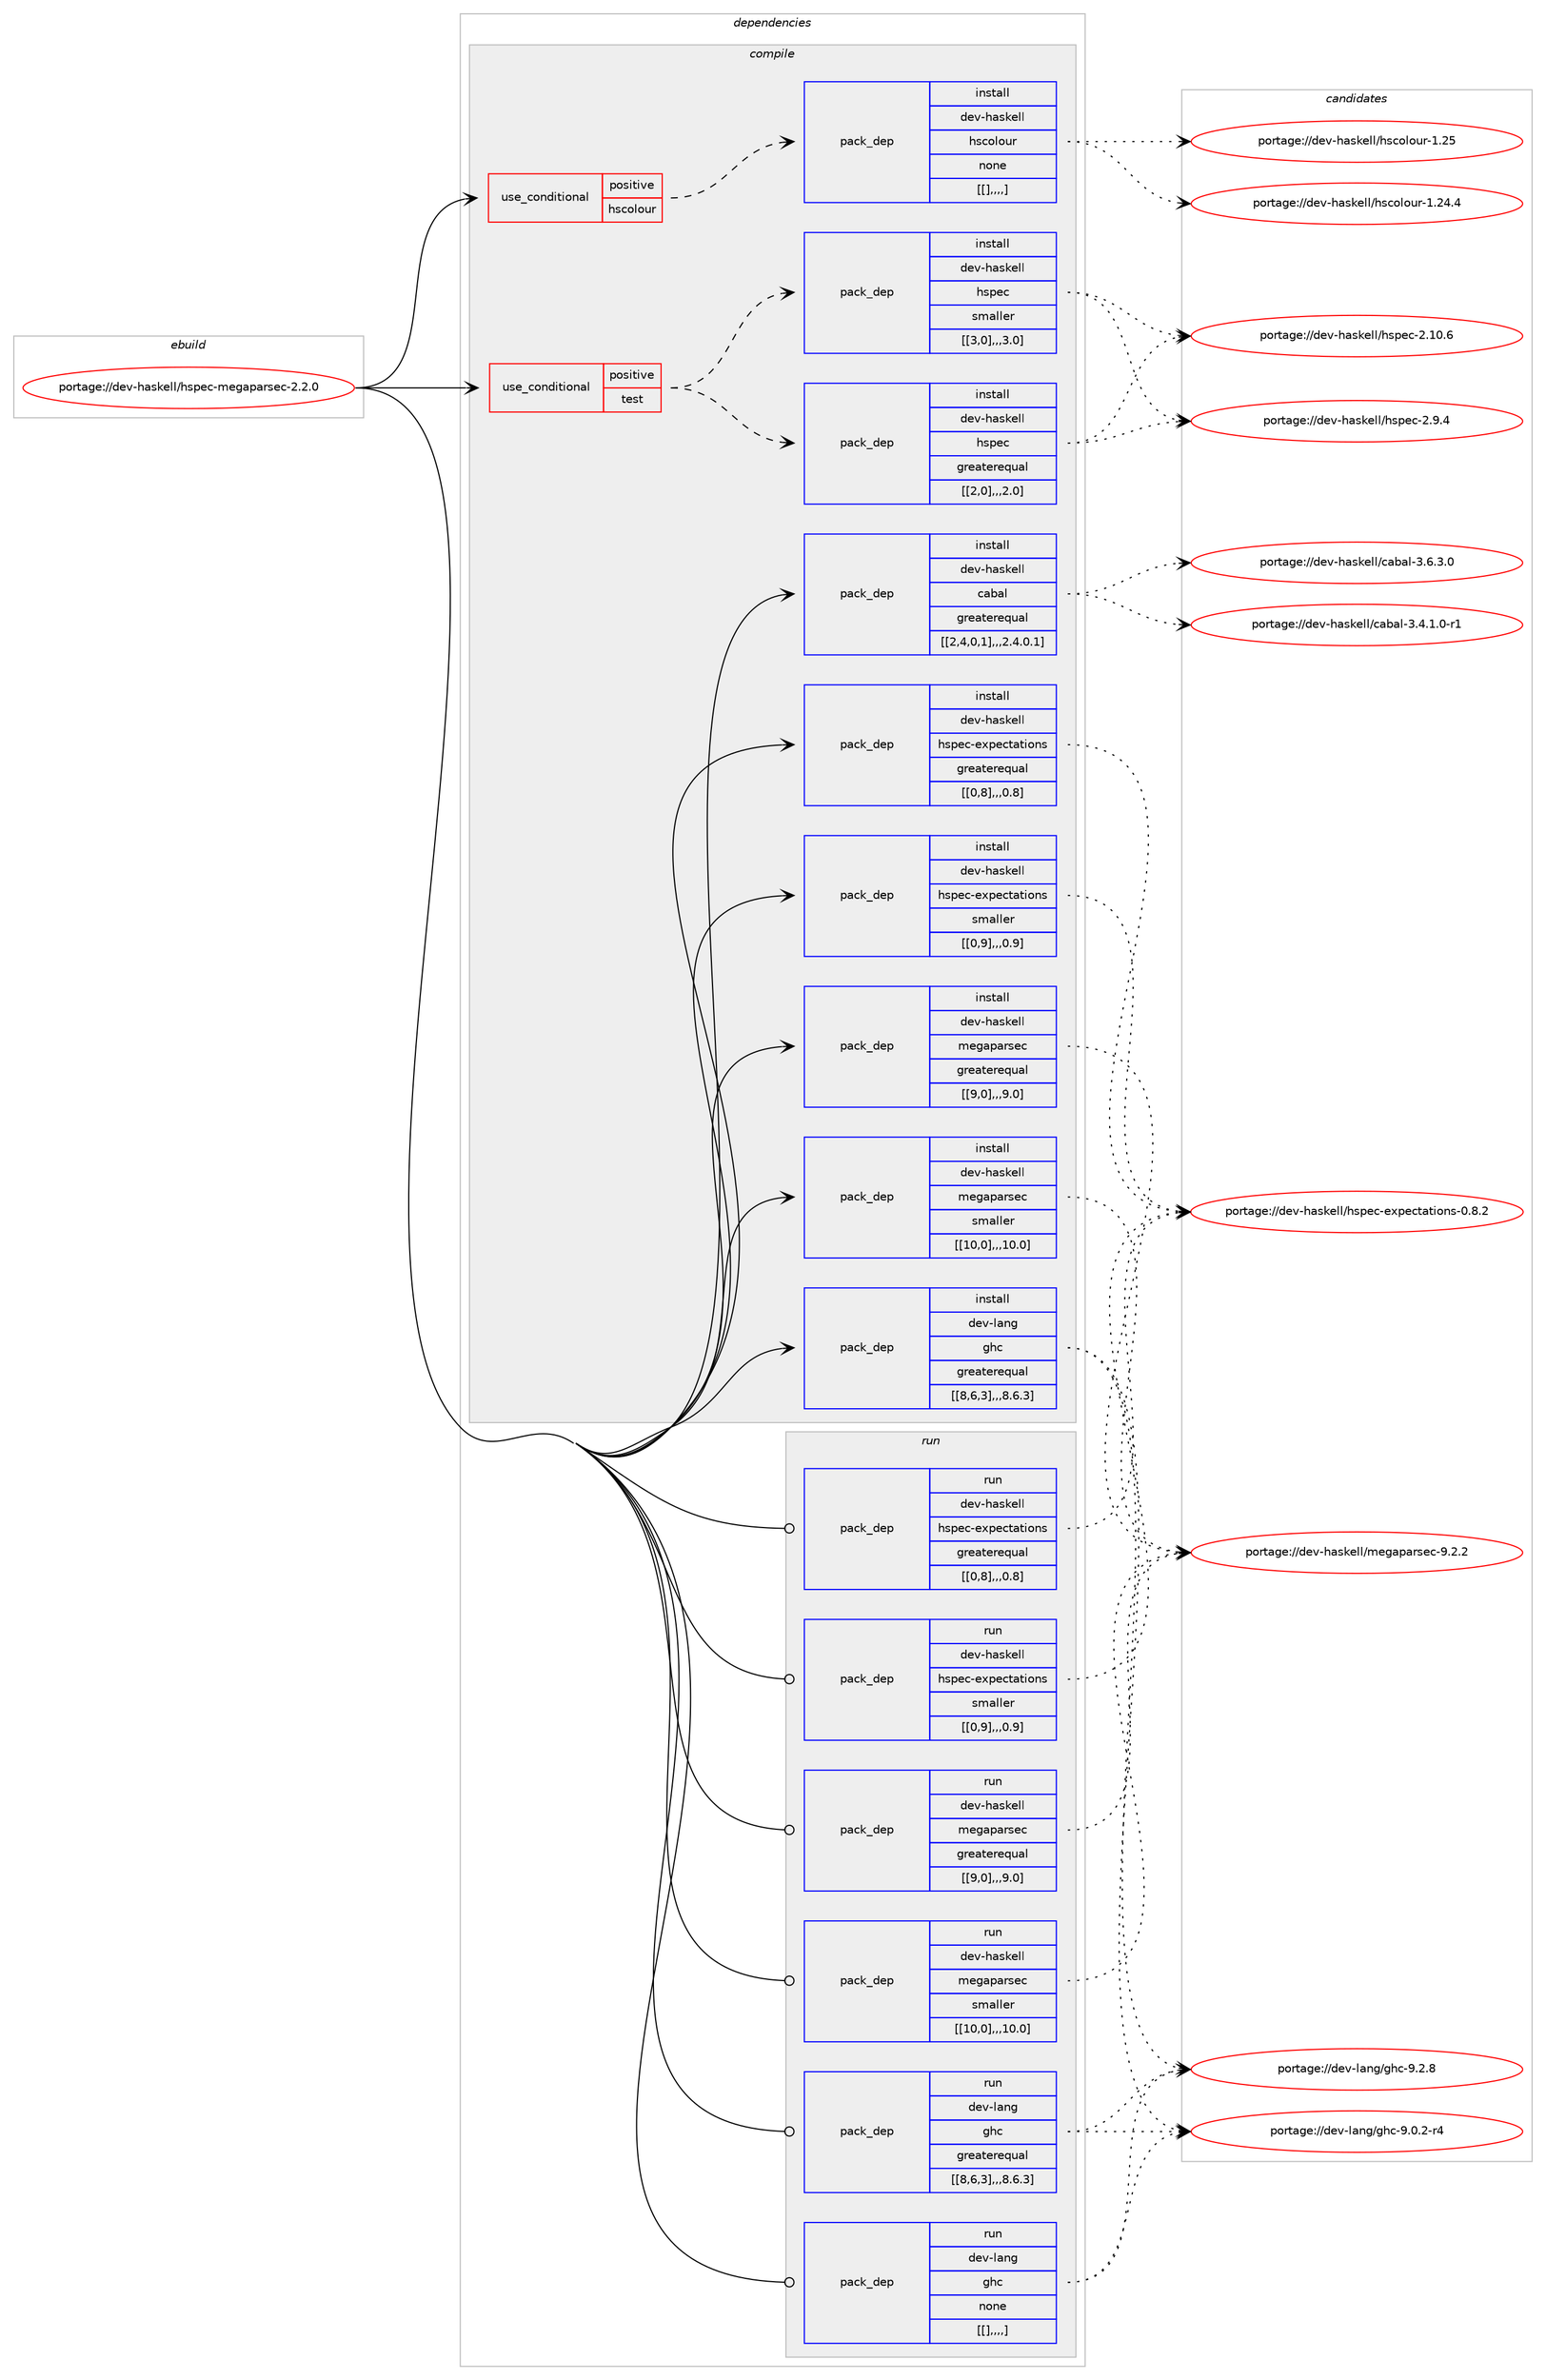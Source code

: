 digraph prolog {

# *************
# Graph options
# *************

newrank=true;
concentrate=true;
compound=true;
graph [rankdir=LR,fontname=Helvetica,fontsize=10,ranksep=1.5];#, ranksep=2.5, nodesep=0.2];
edge  [arrowhead=vee];
node  [fontname=Helvetica,fontsize=10];

# **********
# The ebuild
# **********

subgraph cluster_leftcol {
color=gray;
label=<<i>ebuild</i>>;
id [label="portage://dev-haskell/hspec-megaparsec-2.2.0", color=red, width=4, href="../dev-haskell/hspec-megaparsec-2.2.0.svg"];
}

# ****************
# The dependencies
# ****************

subgraph cluster_midcol {
color=gray;
label=<<i>dependencies</i>>;
subgraph cluster_compile {
fillcolor="#eeeeee";
style=filled;
label=<<i>compile</i>>;
subgraph cond20958 {
dependency82770 [label=<<TABLE BORDER="0" CELLBORDER="1" CELLSPACING="0" CELLPADDING="4"><TR><TD ROWSPAN="3" CELLPADDING="10">use_conditional</TD></TR><TR><TD>positive</TD></TR><TR><TD>hscolour</TD></TR></TABLE>>, shape=none, color=red];
subgraph pack60820 {
dependency82771 [label=<<TABLE BORDER="0" CELLBORDER="1" CELLSPACING="0" CELLPADDING="4" WIDTH="220"><TR><TD ROWSPAN="6" CELLPADDING="30">pack_dep</TD></TR><TR><TD WIDTH="110">install</TD></TR><TR><TD>dev-haskell</TD></TR><TR><TD>hscolour</TD></TR><TR><TD>none</TD></TR><TR><TD>[[],,,,]</TD></TR></TABLE>>, shape=none, color=blue];
}
dependency82770:e -> dependency82771:w [weight=20,style="dashed",arrowhead="vee"];
}
id:e -> dependency82770:w [weight=20,style="solid",arrowhead="vee"];
subgraph cond20959 {
dependency82772 [label=<<TABLE BORDER="0" CELLBORDER="1" CELLSPACING="0" CELLPADDING="4"><TR><TD ROWSPAN="3" CELLPADDING="10">use_conditional</TD></TR><TR><TD>positive</TD></TR><TR><TD>test</TD></TR></TABLE>>, shape=none, color=red];
subgraph pack60821 {
dependency82773 [label=<<TABLE BORDER="0" CELLBORDER="1" CELLSPACING="0" CELLPADDING="4" WIDTH="220"><TR><TD ROWSPAN="6" CELLPADDING="30">pack_dep</TD></TR><TR><TD WIDTH="110">install</TD></TR><TR><TD>dev-haskell</TD></TR><TR><TD>hspec</TD></TR><TR><TD>greaterequal</TD></TR><TR><TD>[[2,0],,,2.0]</TD></TR></TABLE>>, shape=none, color=blue];
}
dependency82772:e -> dependency82773:w [weight=20,style="dashed",arrowhead="vee"];
subgraph pack60822 {
dependency82774 [label=<<TABLE BORDER="0" CELLBORDER="1" CELLSPACING="0" CELLPADDING="4" WIDTH="220"><TR><TD ROWSPAN="6" CELLPADDING="30">pack_dep</TD></TR><TR><TD WIDTH="110">install</TD></TR><TR><TD>dev-haskell</TD></TR><TR><TD>hspec</TD></TR><TR><TD>smaller</TD></TR><TR><TD>[[3,0],,,3.0]</TD></TR></TABLE>>, shape=none, color=blue];
}
dependency82772:e -> dependency82774:w [weight=20,style="dashed",arrowhead="vee"];
}
id:e -> dependency82772:w [weight=20,style="solid",arrowhead="vee"];
subgraph pack60823 {
dependency82775 [label=<<TABLE BORDER="0" CELLBORDER="1" CELLSPACING="0" CELLPADDING="4" WIDTH="220"><TR><TD ROWSPAN="6" CELLPADDING="30">pack_dep</TD></TR><TR><TD WIDTH="110">install</TD></TR><TR><TD>dev-haskell</TD></TR><TR><TD>cabal</TD></TR><TR><TD>greaterequal</TD></TR><TR><TD>[[2,4,0,1],,,2.4.0.1]</TD></TR></TABLE>>, shape=none, color=blue];
}
id:e -> dependency82775:w [weight=20,style="solid",arrowhead="vee"];
subgraph pack60824 {
dependency82776 [label=<<TABLE BORDER="0" CELLBORDER="1" CELLSPACING="0" CELLPADDING="4" WIDTH="220"><TR><TD ROWSPAN="6" CELLPADDING="30">pack_dep</TD></TR><TR><TD WIDTH="110">install</TD></TR><TR><TD>dev-haskell</TD></TR><TR><TD>hspec-expectations</TD></TR><TR><TD>greaterequal</TD></TR><TR><TD>[[0,8],,,0.8]</TD></TR></TABLE>>, shape=none, color=blue];
}
id:e -> dependency82776:w [weight=20,style="solid",arrowhead="vee"];
subgraph pack60825 {
dependency82777 [label=<<TABLE BORDER="0" CELLBORDER="1" CELLSPACING="0" CELLPADDING="4" WIDTH="220"><TR><TD ROWSPAN="6" CELLPADDING="30">pack_dep</TD></TR><TR><TD WIDTH="110">install</TD></TR><TR><TD>dev-haskell</TD></TR><TR><TD>hspec-expectations</TD></TR><TR><TD>smaller</TD></TR><TR><TD>[[0,9],,,0.9]</TD></TR></TABLE>>, shape=none, color=blue];
}
id:e -> dependency82777:w [weight=20,style="solid",arrowhead="vee"];
subgraph pack60826 {
dependency82778 [label=<<TABLE BORDER="0" CELLBORDER="1" CELLSPACING="0" CELLPADDING="4" WIDTH="220"><TR><TD ROWSPAN="6" CELLPADDING="30">pack_dep</TD></TR><TR><TD WIDTH="110">install</TD></TR><TR><TD>dev-haskell</TD></TR><TR><TD>megaparsec</TD></TR><TR><TD>greaterequal</TD></TR><TR><TD>[[9,0],,,9.0]</TD></TR></TABLE>>, shape=none, color=blue];
}
id:e -> dependency82778:w [weight=20,style="solid",arrowhead="vee"];
subgraph pack60827 {
dependency82779 [label=<<TABLE BORDER="0" CELLBORDER="1" CELLSPACING="0" CELLPADDING="4" WIDTH="220"><TR><TD ROWSPAN="6" CELLPADDING="30">pack_dep</TD></TR><TR><TD WIDTH="110">install</TD></TR><TR><TD>dev-haskell</TD></TR><TR><TD>megaparsec</TD></TR><TR><TD>smaller</TD></TR><TR><TD>[[10,0],,,10.0]</TD></TR></TABLE>>, shape=none, color=blue];
}
id:e -> dependency82779:w [weight=20,style="solid",arrowhead="vee"];
subgraph pack60828 {
dependency82780 [label=<<TABLE BORDER="0" CELLBORDER="1" CELLSPACING="0" CELLPADDING="4" WIDTH="220"><TR><TD ROWSPAN="6" CELLPADDING="30">pack_dep</TD></TR><TR><TD WIDTH="110">install</TD></TR><TR><TD>dev-lang</TD></TR><TR><TD>ghc</TD></TR><TR><TD>greaterequal</TD></TR><TR><TD>[[8,6,3],,,8.6.3]</TD></TR></TABLE>>, shape=none, color=blue];
}
id:e -> dependency82780:w [weight=20,style="solid",arrowhead="vee"];
}
subgraph cluster_compileandrun {
fillcolor="#eeeeee";
style=filled;
label=<<i>compile and run</i>>;
}
subgraph cluster_run {
fillcolor="#eeeeee";
style=filled;
label=<<i>run</i>>;
subgraph pack60829 {
dependency82781 [label=<<TABLE BORDER="0" CELLBORDER="1" CELLSPACING="0" CELLPADDING="4" WIDTH="220"><TR><TD ROWSPAN="6" CELLPADDING="30">pack_dep</TD></TR><TR><TD WIDTH="110">run</TD></TR><TR><TD>dev-haskell</TD></TR><TR><TD>hspec-expectations</TD></TR><TR><TD>greaterequal</TD></TR><TR><TD>[[0,8],,,0.8]</TD></TR></TABLE>>, shape=none, color=blue];
}
id:e -> dependency82781:w [weight=20,style="solid",arrowhead="odot"];
subgraph pack60830 {
dependency82782 [label=<<TABLE BORDER="0" CELLBORDER="1" CELLSPACING="0" CELLPADDING="4" WIDTH="220"><TR><TD ROWSPAN="6" CELLPADDING="30">pack_dep</TD></TR><TR><TD WIDTH="110">run</TD></TR><TR><TD>dev-haskell</TD></TR><TR><TD>hspec-expectations</TD></TR><TR><TD>smaller</TD></TR><TR><TD>[[0,9],,,0.9]</TD></TR></TABLE>>, shape=none, color=blue];
}
id:e -> dependency82782:w [weight=20,style="solid",arrowhead="odot"];
subgraph pack60831 {
dependency82783 [label=<<TABLE BORDER="0" CELLBORDER="1" CELLSPACING="0" CELLPADDING="4" WIDTH="220"><TR><TD ROWSPAN="6" CELLPADDING="30">pack_dep</TD></TR><TR><TD WIDTH="110">run</TD></TR><TR><TD>dev-haskell</TD></TR><TR><TD>megaparsec</TD></TR><TR><TD>greaterequal</TD></TR><TR><TD>[[9,0],,,9.0]</TD></TR></TABLE>>, shape=none, color=blue];
}
id:e -> dependency82783:w [weight=20,style="solid",arrowhead="odot"];
subgraph pack60832 {
dependency82784 [label=<<TABLE BORDER="0" CELLBORDER="1" CELLSPACING="0" CELLPADDING="4" WIDTH="220"><TR><TD ROWSPAN="6" CELLPADDING="30">pack_dep</TD></TR><TR><TD WIDTH="110">run</TD></TR><TR><TD>dev-haskell</TD></TR><TR><TD>megaparsec</TD></TR><TR><TD>smaller</TD></TR><TR><TD>[[10,0],,,10.0]</TD></TR></TABLE>>, shape=none, color=blue];
}
id:e -> dependency82784:w [weight=20,style="solid",arrowhead="odot"];
subgraph pack60833 {
dependency82785 [label=<<TABLE BORDER="0" CELLBORDER="1" CELLSPACING="0" CELLPADDING="4" WIDTH="220"><TR><TD ROWSPAN="6" CELLPADDING="30">pack_dep</TD></TR><TR><TD WIDTH="110">run</TD></TR><TR><TD>dev-lang</TD></TR><TR><TD>ghc</TD></TR><TR><TD>greaterequal</TD></TR><TR><TD>[[8,6,3],,,8.6.3]</TD></TR></TABLE>>, shape=none, color=blue];
}
id:e -> dependency82785:w [weight=20,style="solid",arrowhead="odot"];
subgraph pack60834 {
dependency82786 [label=<<TABLE BORDER="0" CELLBORDER="1" CELLSPACING="0" CELLPADDING="4" WIDTH="220"><TR><TD ROWSPAN="6" CELLPADDING="30">pack_dep</TD></TR><TR><TD WIDTH="110">run</TD></TR><TR><TD>dev-lang</TD></TR><TR><TD>ghc</TD></TR><TR><TD>none</TD></TR><TR><TD>[[],,,,]</TD></TR></TABLE>>, shape=none, color=blue];
}
id:e -> dependency82786:w [weight=20,style="solid",arrowhead="odot"];
}
}

# **************
# The candidates
# **************

subgraph cluster_choices {
rank=same;
color=gray;
label=<<i>candidates</i>>;

subgraph choice60820 {
color=black;
nodesep=1;
choice100101118451049711510710110810847104115991111081111171144549465053 [label="portage://dev-haskell/hscolour-1.25", color=red, width=4,href="../dev-haskell/hscolour-1.25.svg"];
choice1001011184510497115107101108108471041159911110811111711445494650524652 [label="portage://dev-haskell/hscolour-1.24.4", color=red, width=4,href="../dev-haskell/hscolour-1.24.4.svg"];
dependency82771:e -> choice100101118451049711510710110810847104115991111081111171144549465053:w [style=dotted,weight="100"];
dependency82771:e -> choice1001011184510497115107101108108471041159911110811111711445494650524652:w [style=dotted,weight="100"];
}
subgraph choice60821 {
color=black;
nodesep=1;
choice1001011184510497115107101108108471041151121019945504649484654 [label="portage://dev-haskell/hspec-2.10.6", color=red, width=4,href="../dev-haskell/hspec-2.10.6.svg"];
choice10010111845104971151071011081084710411511210199455046574652 [label="portage://dev-haskell/hspec-2.9.4", color=red, width=4,href="../dev-haskell/hspec-2.9.4.svg"];
dependency82773:e -> choice1001011184510497115107101108108471041151121019945504649484654:w [style=dotted,weight="100"];
dependency82773:e -> choice10010111845104971151071011081084710411511210199455046574652:w [style=dotted,weight="100"];
}
subgraph choice60822 {
color=black;
nodesep=1;
choice1001011184510497115107101108108471041151121019945504649484654 [label="portage://dev-haskell/hspec-2.10.6", color=red, width=4,href="../dev-haskell/hspec-2.10.6.svg"];
choice10010111845104971151071011081084710411511210199455046574652 [label="portage://dev-haskell/hspec-2.9.4", color=red, width=4,href="../dev-haskell/hspec-2.9.4.svg"];
dependency82774:e -> choice1001011184510497115107101108108471041151121019945504649484654:w [style=dotted,weight="100"];
dependency82774:e -> choice10010111845104971151071011081084710411511210199455046574652:w [style=dotted,weight="100"];
}
subgraph choice60823 {
color=black;
nodesep=1;
choice100101118451049711510710110810847999798971084551465446514648 [label="portage://dev-haskell/cabal-3.6.3.0", color=red, width=4,href="../dev-haskell/cabal-3.6.3.0.svg"];
choice1001011184510497115107101108108479997989710845514652464946484511449 [label="portage://dev-haskell/cabal-3.4.1.0-r1", color=red, width=4,href="../dev-haskell/cabal-3.4.1.0-r1.svg"];
dependency82775:e -> choice100101118451049711510710110810847999798971084551465446514648:w [style=dotted,weight="100"];
dependency82775:e -> choice1001011184510497115107101108108479997989710845514652464946484511449:w [style=dotted,weight="100"];
}
subgraph choice60824 {
color=black;
nodesep=1;
choice10010111845104971151071011081084710411511210199451011201121019911697116105111110115454846564650 [label="portage://dev-haskell/hspec-expectations-0.8.2", color=red, width=4,href="../dev-haskell/hspec-expectations-0.8.2.svg"];
dependency82776:e -> choice10010111845104971151071011081084710411511210199451011201121019911697116105111110115454846564650:w [style=dotted,weight="100"];
}
subgraph choice60825 {
color=black;
nodesep=1;
choice10010111845104971151071011081084710411511210199451011201121019911697116105111110115454846564650 [label="portage://dev-haskell/hspec-expectations-0.8.2", color=red, width=4,href="../dev-haskell/hspec-expectations-0.8.2.svg"];
dependency82777:e -> choice10010111845104971151071011081084710411511210199451011201121019911697116105111110115454846564650:w [style=dotted,weight="100"];
}
subgraph choice60826 {
color=black;
nodesep=1;
choice100101118451049711510710110810847109101103971129711411510199455746504650 [label="portage://dev-haskell/megaparsec-9.2.2", color=red, width=4,href="../dev-haskell/megaparsec-9.2.2.svg"];
dependency82778:e -> choice100101118451049711510710110810847109101103971129711411510199455746504650:w [style=dotted,weight="100"];
}
subgraph choice60827 {
color=black;
nodesep=1;
choice100101118451049711510710110810847109101103971129711411510199455746504650 [label="portage://dev-haskell/megaparsec-9.2.2", color=red, width=4,href="../dev-haskell/megaparsec-9.2.2.svg"];
dependency82779:e -> choice100101118451049711510710110810847109101103971129711411510199455746504650:w [style=dotted,weight="100"];
}
subgraph choice60828 {
color=black;
nodesep=1;
choice10010111845108971101034710310499455746504656 [label="portage://dev-lang/ghc-9.2.8", color=red, width=4,href="../dev-lang/ghc-9.2.8.svg"];
choice100101118451089711010347103104994557464846504511452 [label="portage://dev-lang/ghc-9.0.2-r4", color=red, width=4,href="../dev-lang/ghc-9.0.2-r4.svg"];
dependency82780:e -> choice10010111845108971101034710310499455746504656:w [style=dotted,weight="100"];
dependency82780:e -> choice100101118451089711010347103104994557464846504511452:w [style=dotted,weight="100"];
}
subgraph choice60829 {
color=black;
nodesep=1;
choice10010111845104971151071011081084710411511210199451011201121019911697116105111110115454846564650 [label="portage://dev-haskell/hspec-expectations-0.8.2", color=red, width=4,href="../dev-haskell/hspec-expectations-0.8.2.svg"];
dependency82781:e -> choice10010111845104971151071011081084710411511210199451011201121019911697116105111110115454846564650:w [style=dotted,weight="100"];
}
subgraph choice60830 {
color=black;
nodesep=1;
choice10010111845104971151071011081084710411511210199451011201121019911697116105111110115454846564650 [label="portage://dev-haskell/hspec-expectations-0.8.2", color=red, width=4,href="../dev-haskell/hspec-expectations-0.8.2.svg"];
dependency82782:e -> choice10010111845104971151071011081084710411511210199451011201121019911697116105111110115454846564650:w [style=dotted,weight="100"];
}
subgraph choice60831 {
color=black;
nodesep=1;
choice100101118451049711510710110810847109101103971129711411510199455746504650 [label="portage://dev-haskell/megaparsec-9.2.2", color=red, width=4,href="../dev-haskell/megaparsec-9.2.2.svg"];
dependency82783:e -> choice100101118451049711510710110810847109101103971129711411510199455746504650:w [style=dotted,weight="100"];
}
subgraph choice60832 {
color=black;
nodesep=1;
choice100101118451049711510710110810847109101103971129711411510199455746504650 [label="portage://dev-haskell/megaparsec-9.2.2", color=red, width=4,href="../dev-haskell/megaparsec-9.2.2.svg"];
dependency82784:e -> choice100101118451049711510710110810847109101103971129711411510199455746504650:w [style=dotted,weight="100"];
}
subgraph choice60833 {
color=black;
nodesep=1;
choice10010111845108971101034710310499455746504656 [label="portage://dev-lang/ghc-9.2.8", color=red, width=4,href="../dev-lang/ghc-9.2.8.svg"];
choice100101118451089711010347103104994557464846504511452 [label="portage://dev-lang/ghc-9.0.2-r4", color=red, width=4,href="../dev-lang/ghc-9.0.2-r4.svg"];
dependency82785:e -> choice10010111845108971101034710310499455746504656:w [style=dotted,weight="100"];
dependency82785:e -> choice100101118451089711010347103104994557464846504511452:w [style=dotted,weight="100"];
}
subgraph choice60834 {
color=black;
nodesep=1;
choice10010111845108971101034710310499455746504656 [label="portage://dev-lang/ghc-9.2.8", color=red, width=4,href="../dev-lang/ghc-9.2.8.svg"];
choice100101118451089711010347103104994557464846504511452 [label="portage://dev-lang/ghc-9.0.2-r4", color=red, width=4,href="../dev-lang/ghc-9.0.2-r4.svg"];
dependency82786:e -> choice10010111845108971101034710310499455746504656:w [style=dotted,weight="100"];
dependency82786:e -> choice100101118451089711010347103104994557464846504511452:w [style=dotted,weight="100"];
}
}

}
